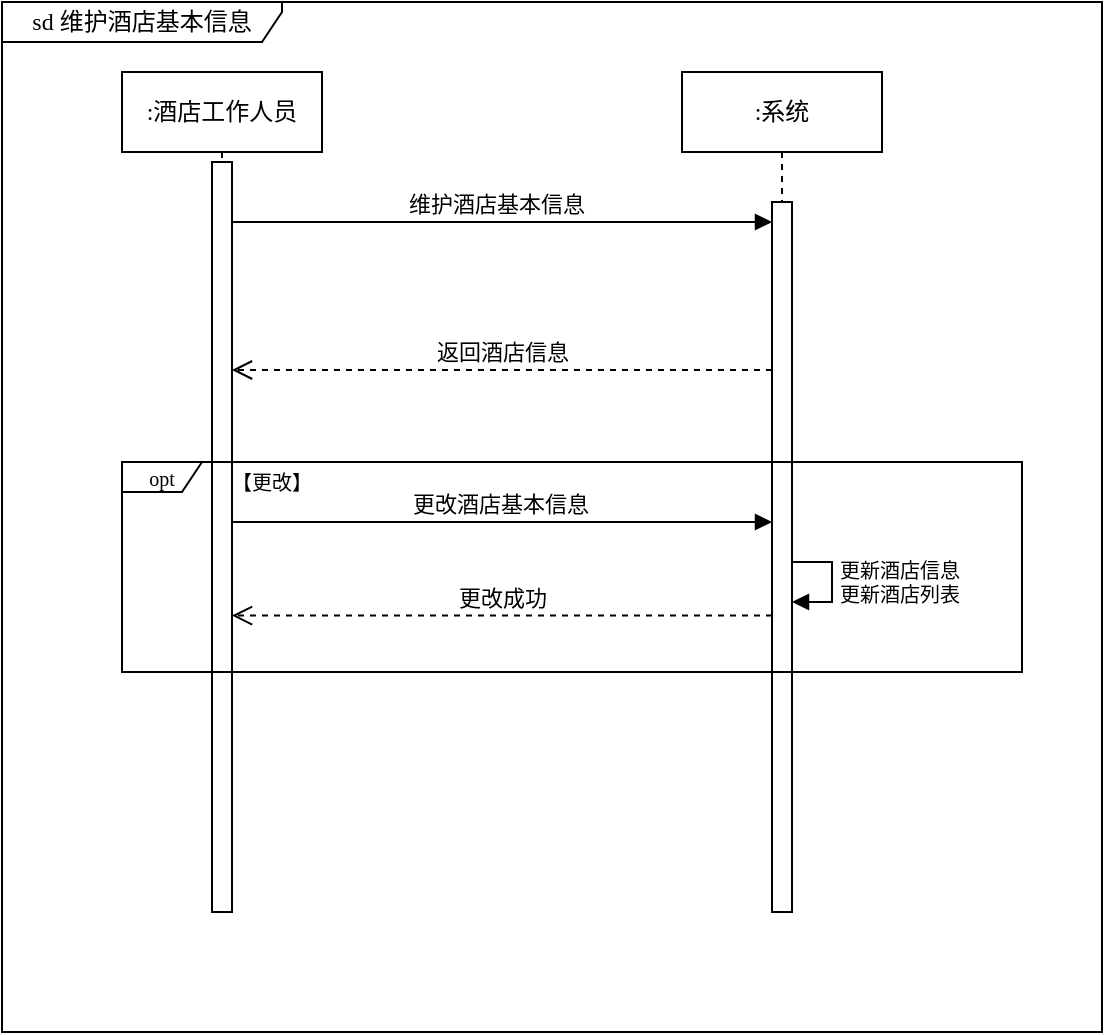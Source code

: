 <mxfile version="12.9.3" type="device"><diagram id="d_LuRyXfatTpousKcduc" name="第 1 页"><mxGraphModel dx="768" dy="491" grid="1" gridSize="15" guides="1" tooltips="1" connect="1" arrows="1" fold="1" page="1" pageScale="1" pageWidth="827" pageHeight="1169" background="#FFFFFF" math="0" shadow="0"><root><mxCell id="0"/><mxCell id="1" parent="0"/><mxCell id="Zr647XwaBI4TAPJiZoh--2" value="sd 维护酒店基本信息" style="shape=umlFrame;whiteSpace=wrap;html=1;fontFamily=Verdana;width=140;height=20;" parent="1" vertex="1"><mxGeometry x="110" y="70" width="550" height="515" as="geometry"/></mxCell><mxCell id="Zr647XwaBI4TAPJiZoh--6" value=":酒店工作人员" style="shape=umlLifeline;perimeter=lifelinePerimeter;whiteSpace=wrap;html=1;container=1;collapsible=0;recursiveResize=0;outlineConnect=0;fontFamily=Verdana;" parent="1" vertex="1"><mxGeometry x="170" y="105" width="100" height="420" as="geometry"/></mxCell><mxCell id="Zr647XwaBI4TAPJiZoh--7" value=":系统" style="shape=umlLifeline;perimeter=lifelinePerimeter;whiteSpace=wrap;html=1;container=1;collapsible=0;recursiveResize=0;outlineConnect=0;fontFamily=Verdana;" parent="1" vertex="1"><mxGeometry x="450" y="105" width="100" height="420" as="geometry"/></mxCell><mxCell id="Zr647XwaBI4TAPJiZoh--14" value="" style="html=1;points=[];perimeter=orthogonalPerimeter;fontFamily=Verdana;" parent="Zr647XwaBI4TAPJiZoh--7" vertex="1"><mxGeometry x="45" y="65" width="10" height="355" as="geometry"/></mxCell><object label="维护酒店基本信息" id="Zr647XwaBI4TAPJiZoh--8"><mxCell style="verticalAlign=bottom;endArrow=block;fontFamily=Verdana;html=1;horizontal=1;" parent="1" source="Zr647XwaBI4TAPJiZoh--6" edge="1"><mxGeometry x="0.288" y="-40" width="80" relative="1" as="geometry"><mxPoint x="230" y="190" as="sourcePoint"/><mxPoint x="495" y="180" as="targetPoint"/><Array as="points"><mxPoint x="400" y="180"/></Array><mxPoint x="-40" y="-40" as="offset"/></mxGeometry></mxCell></object><mxCell id="Zr647XwaBI4TAPJiZoh--10" value="" style="html=1;verticalAlign=bottom;endArrow=open;dashed=1;endSize=8;fontFamily=Verdana;" parent="1" edge="1"><mxGeometry relative="1" as="geometry"><mxPoint x="219.071" y="395.5" as="sourcePoint"/><mxPoint x="219.071" y="395.5" as="targetPoint"/><Array as="points"/></mxGeometry></mxCell><mxCell id="Zr647XwaBI4TAPJiZoh--11" value="" style="html=1;points=[];perimeter=orthogonalPerimeter;fontFamily=Verdana;" parent="1" vertex="1"><mxGeometry x="215" y="150" width="10" height="375" as="geometry"/></mxCell><mxCell id="Zr647XwaBI4TAPJiZoh--12" value="返回酒店信息" style="html=1;verticalAlign=bottom;endArrow=open;dashed=1;endSize=8;fontFamily=Verdana;" parent="1" target="Zr647XwaBI4TAPJiZoh--11" edge="1" source="Zr647XwaBI4TAPJiZoh--14"><mxGeometry relative="1" as="geometry"><mxPoint x="495" y="210" as="sourcePoint"/><mxPoint x="219.81" y="210" as="targetPoint"/><Array as="points"><mxPoint x="390" y="254"/></Array></mxGeometry></mxCell><mxCell id="Zr647XwaBI4TAPJiZoh--51" value="" style="html=1;verticalAlign=bottom;endArrow=open;dashed=1;endSize=8;fontFamily=Verdana;" parent="1" edge="1"><mxGeometry relative="1" as="geometry"><mxPoint x="219.5" y="315" as="sourcePoint"/><mxPoint x="219.5" y="315" as="targetPoint"/><Array as="points"/></mxGeometry></mxCell><mxCell id="Zr647XwaBI4TAPJiZoh--52" value="opt" style="shape=umlFrame;whiteSpace=wrap;fontFamily=Verdana;fontSize=10;labelBackgroundColor=none;html=1;width=40;height=15;" parent="1" vertex="1"><mxGeometry x="170" y="300" width="450" height="105" as="geometry"/></mxCell><object label="更改酒店基本信息" id="Zr647XwaBI4TAPJiZoh--55"><mxCell style="verticalAlign=bottom;endArrow=block;fontFamily=Verdana;html=1;horizontal=1;" parent="1" edge="1"><mxGeometry x="0.288" y="-40" width="80" relative="1" as="geometry"><mxPoint x="225" y="330" as="sourcePoint"/><mxPoint x="495" y="330" as="targetPoint"/><Array as="points"><mxPoint x="400" y="330"/></Array><mxPoint x="-40" y="-40" as="offset"/></mxGeometry></mxCell></object><mxCell id="Zr647XwaBI4TAPJiZoh--56" value="更改成功" style="html=1;verticalAlign=bottom;endArrow=open;dashed=1;endSize=8;fontFamily=Verdana;" parent="1" edge="1"><mxGeometry relative="1" as="geometry"><mxPoint x="495" y="376.79" as="sourcePoint"/><mxPoint x="225" y="376.79" as="targetPoint"/><Array as="points"><mxPoint x="390" y="376.79"/></Array></mxGeometry></mxCell><mxCell id="Zr647XwaBI4TAPJiZoh--57" value="更新酒店信息&lt;br&gt;更新酒店列表" style="edgeStyle=orthogonalEdgeStyle;html=1;align=left;spacingLeft=2;endArrow=block;rounded=0;entryX=1;entryY=0;fontFamily=Verdana;fontSize=10;" parent="1" edge="1"><mxGeometry relative="1" as="geometry"><mxPoint x="505" y="350" as="sourcePoint"/><Array as="points"><mxPoint x="525" y="350"/></Array><mxPoint x="505" y="370" as="targetPoint"/></mxGeometry></mxCell><mxCell id="Zr647XwaBI4TAPJiZoh--58" value="" style="html=1;verticalAlign=bottom;endArrow=open;dashed=1;endSize=8;fontFamily=Verdana;" parent="1" edge="1"><mxGeometry relative="1" as="geometry"><mxPoint x="219.071" y="515.5" as="sourcePoint"/><mxPoint x="219.071" y="515.5" as="targetPoint"/><Array as="points"/></mxGeometry></mxCell><mxCell id="Zr647XwaBI4TAPJiZoh--59" value="" style="html=1;verticalAlign=bottom;endArrow=open;dashed=1;endSize=8;fontFamily=Verdana;" parent="1" edge="1"><mxGeometry relative="1" as="geometry"><mxPoint x="219.5" y="435" as="sourcePoint"/><mxPoint x="219.5" y="435" as="targetPoint"/><Array as="points"/></mxGeometry></mxCell><mxCell id="Zr647XwaBI4TAPJiZoh--66" value="【更改】" style="text;html=1;strokeColor=none;fillColor=none;align=center;verticalAlign=middle;whiteSpace=wrap;rounded=0;labelBackgroundColor=none;fontFamily=Verdana;fontSize=10;" parent="1" vertex="1"><mxGeometry x="215" y="300" width="60" height="20" as="geometry"/></mxCell></root></mxGraphModel></diagram></mxfile>